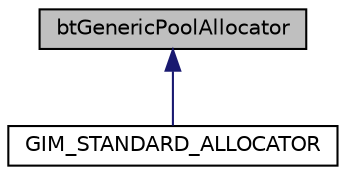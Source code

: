 digraph "btGenericPoolAllocator"
{
  edge [fontname="Helvetica",fontsize="10",labelfontname="Helvetica",labelfontsize="10"];
  node [fontname="Helvetica",fontsize="10",shape=record];
  Node1 [label="btGenericPoolAllocator",height=0.2,width=0.4,color="black", fillcolor="grey75", style="filled", fontcolor="black"];
  Node1 -> Node2 [dir="back",color="midnightblue",fontsize="10",style="solid",fontname="Helvetica"];
  Node2 [label="GIM_STANDARD_ALLOCATOR",height=0.2,width=0.4,color="black", fillcolor="white", style="filled",URL="$class_g_i_m___s_t_a_n_d_a_r_d___a_l_l_o_c_a_t_o_r.html"];
}
